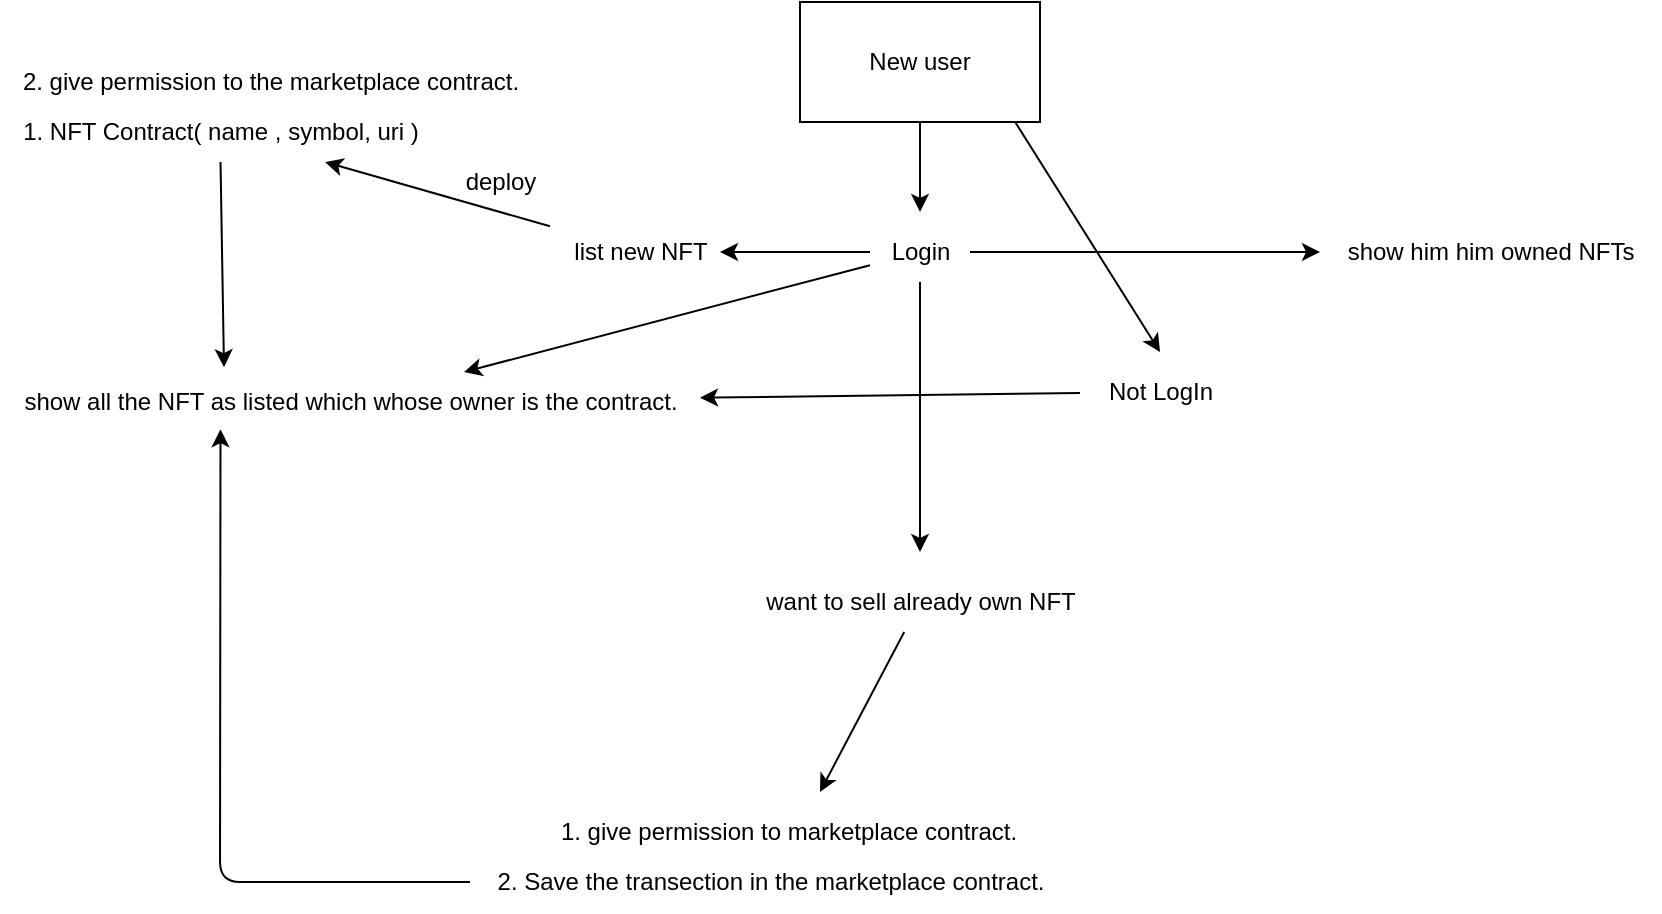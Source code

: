 <mxfile>
    <diagram id="v0aEU_lRMx-1ycqm5cw3" name="Page-1">
        <mxGraphModel dx="618" dy="354" grid="1" gridSize="10" guides="1" tooltips="1" connect="1" arrows="1" fold="1" page="1" pageScale="1" pageWidth="827" pageHeight="1169" math="0" shadow="0">
            <root>
                <mxCell id="0"/>
                <mxCell id="1" parent="0"/>
                <mxCell id="10" style="edgeStyle=none;html=1;entryX=0.32;entryY=-0.08;entryDx=0;entryDy=0;entryPerimeter=0;" parent="1" source="2" target="11" edge="1">
                    <mxGeometry relative="1" as="geometry">
                        <mxPoint x="130" y="170" as="targetPoint"/>
                    </mxGeometry>
                </mxCell>
                <mxCell id="2" value="1. NFT Contract( name , symbol, uri )" style="text;html=1;align=center;verticalAlign=middle;resizable=0;points=[];autosize=1;strokeColor=none;fillColor=none;" parent="1" vertex="1">
                    <mxGeometry x="20" y="65" width="220" height="30" as="geometry"/>
                </mxCell>
                <mxCell id="4" style="edgeStyle=none;html=1;" parent="1" edge="1">
                    <mxGeometry relative="1" as="geometry">
                        <mxPoint x="480" y="120" as="targetPoint"/>
                        <mxPoint x="480" y="70" as="sourcePoint"/>
                    </mxGeometry>
                </mxCell>
                <mxCell id="13" style="edgeStyle=none;html=1;" parent="1" edge="1">
                    <mxGeometry relative="1" as="geometry">
                        <mxPoint x="600" y="190" as="targetPoint"/>
                        <mxPoint x="515" y="55" as="sourcePoint"/>
                    </mxGeometry>
                </mxCell>
                <mxCell id="6" style="edgeStyle=none;html=1;" parent="1" source="5" edge="1">
                    <mxGeometry relative="1" as="geometry">
                        <mxPoint x="380" y="140" as="targetPoint"/>
                    </mxGeometry>
                </mxCell>
                <mxCell id="17" style="edgeStyle=none;html=1;" parent="1" source="5" edge="1">
                    <mxGeometry relative="1" as="geometry">
                        <mxPoint x="480" y="290" as="targetPoint"/>
                    </mxGeometry>
                </mxCell>
                <mxCell id="19" style="edgeStyle=none;html=1;" parent="1" source="5" target="11" edge="1">
                    <mxGeometry relative="1" as="geometry"/>
                </mxCell>
                <mxCell id="28" style="edgeStyle=none;html=1;" parent="1" source="5" target="30" edge="1">
                    <mxGeometry relative="1" as="geometry">
                        <mxPoint x="720" y="150" as="targetPoint"/>
                    </mxGeometry>
                </mxCell>
                <mxCell id="5" value="Login" style="text;html=1;align=center;verticalAlign=middle;resizable=0;points=[];autosize=1;strokeColor=none;fillColor=none;" parent="1" vertex="1">
                    <mxGeometry x="455" y="125" width="50" height="30" as="geometry"/>
                </mxCell>
                <mxCell id="8" style="edgeStyle=none;html=1;" parent="1" source="7" target="2" edge="1">
                    <mxGeometry relative="1" as="geometry"/>
                </mxCell>
                <mxCell id="7" value="list new NFT" style="text;html=1;align=center;verticalAlign=middle;resizable=0;points=[];autosize=1;strokeColor=none;fillColor=none;" parent="1" vertex="1">
                    <mxGeometry x="295" y="125" width="90" height="30" as="geometry"/>
                </mxCell>
                <mxCell id="9" value="deploy" style="text;html=1;align=center;verticalAlign=middle;resizable=0;points=[];autosize=1;strokeColor=none;fillColor=none;" parent="1" vertex="1">
                    <mxGeometry x="240" y="90" width="60" height="30" as="geometry"/>
                </mxCell>
                <mxCell id="11" value="show all the NFT as listed which whose owner is the contract." style="text;html=1;align=center;verticalAlign=middle;resizable=0;points=[];autosize=1;strokeColor=none;fillColor=none;" parent="1" vertex="1">
                    <mxGeometry x="20" y="200" width="350" height="30" as="geometry"/>
                </mxCell>
                <mxCell id="12" value="2. give permission to the marketplace contract." style="text;html=1;align=center;verticalAlign=middle;resizable=0;points=[];autosize=1;strokeColor=none;fillColor=none;" parent="1" vertex="1">
                    <mxGeometry x="20" y="40" width="270" height="30" as="geometry"/>
                </mxCell>
                <mxCell id="21" style="edgeStyle=none;html=1;" parent="1" source="18" edge="1">
                    <mxGeometry relative="1" as="geometry">
                        <mxPoint x="430" y="410" as="targetPoint"/>
                    </mxGeometry>
                </mxCell>
                <mxCell id="18" value="want to sell already own NFT" style="text;html=1;align=center;verticalAlign=middle;resizable=0;points=[];autosize=1;strokeColor=none;fillColor=none;" parent="1" vertex="1">
                    <mxGeometry x="390" y="300" width="180" height="30" as="geometry"/>
                </mxCell>
                <mxCell id="20" value="New user" style="rounded=0;whiteSpace=wrap;html=1;" parent="1" vertex="1">
                    <mxGeometry x="420" y="15" width="120" height="60" as="geometry"/>
                </mxCell>
                <mxCell id="24" value="" style="group" parent="1" vertex="1" connectable="0">
                    <mxGeometry x="255" y="415" width="300" height="55" as="geometry"/>
                </mxCell>
                <mxCell id="22" value="1. give permission to marketplace contract." style="text;html=1;align=center;verticalAlign=middle;resizable=0;points=[];autosize=1;strokeColor=none;fillColor=none;" parent="24" vertex="1">
                    <mxGeometry x="34" width="250" height="30" as="geometry"/>
                </mxCell>
                <mxCell id="23" value="2. Save the transection in the marketplace contract." style="text;html=1;align=center;verticalAlign=middle;resizable=0;points=[];autosize=1;strokeColor=none;fillColor=none;" parent="24" vertex="1">
                    <mxGeometry y="25" width="300" height="30" as="geometry"/>
                </mxCell>
                <mxCell id="25" style="edgeStyle=none;html=1;entryX=0.315;entryY=0.953;entryDx=0;entryDy=0;entryPerimeter=0;" parent="1" source="23" target="11" edge="1">
                    <mxGeometry relative="1" as="geometry">
                        <Array as="points">
                            <mxPoint x="130" y="455"/>
                        </Array>
                    </mxGeometry>
                </mxCell>
                <mxCell id="27" style="edgeStyle=none;html=1;" parent="1" source="26" target="11" edge="1">
                    <mxGeometry relative="1" as="geometry"/>
                </mxCell>
                <mxCell id="26" value="Not LogIn" style="text;html=1;align=center;verticalAlign=middle;resizable=0;points=[];autosize=1;strokeColor=none;fillColor=none;" parent="1" vertex="1">
                    <mxGeometry x="560" y="195" width="80" height="30" as="geometry"/>
                </mxCell>
                <mxCell id="30" value="show him him owned NFTs" style="text;html=1;align=center;verticalAlign=middle;resizable=0;points=[];autosize=1;strokeColor=none;fillColor=none;" parent="1" vertex="1">
                    <mxGeometry x="680" y="125" width="170" height="30" as="geometry"/>
                </mxCell>
            </root>
        </mxGraphModel>
    </diagram>
</mxfile>